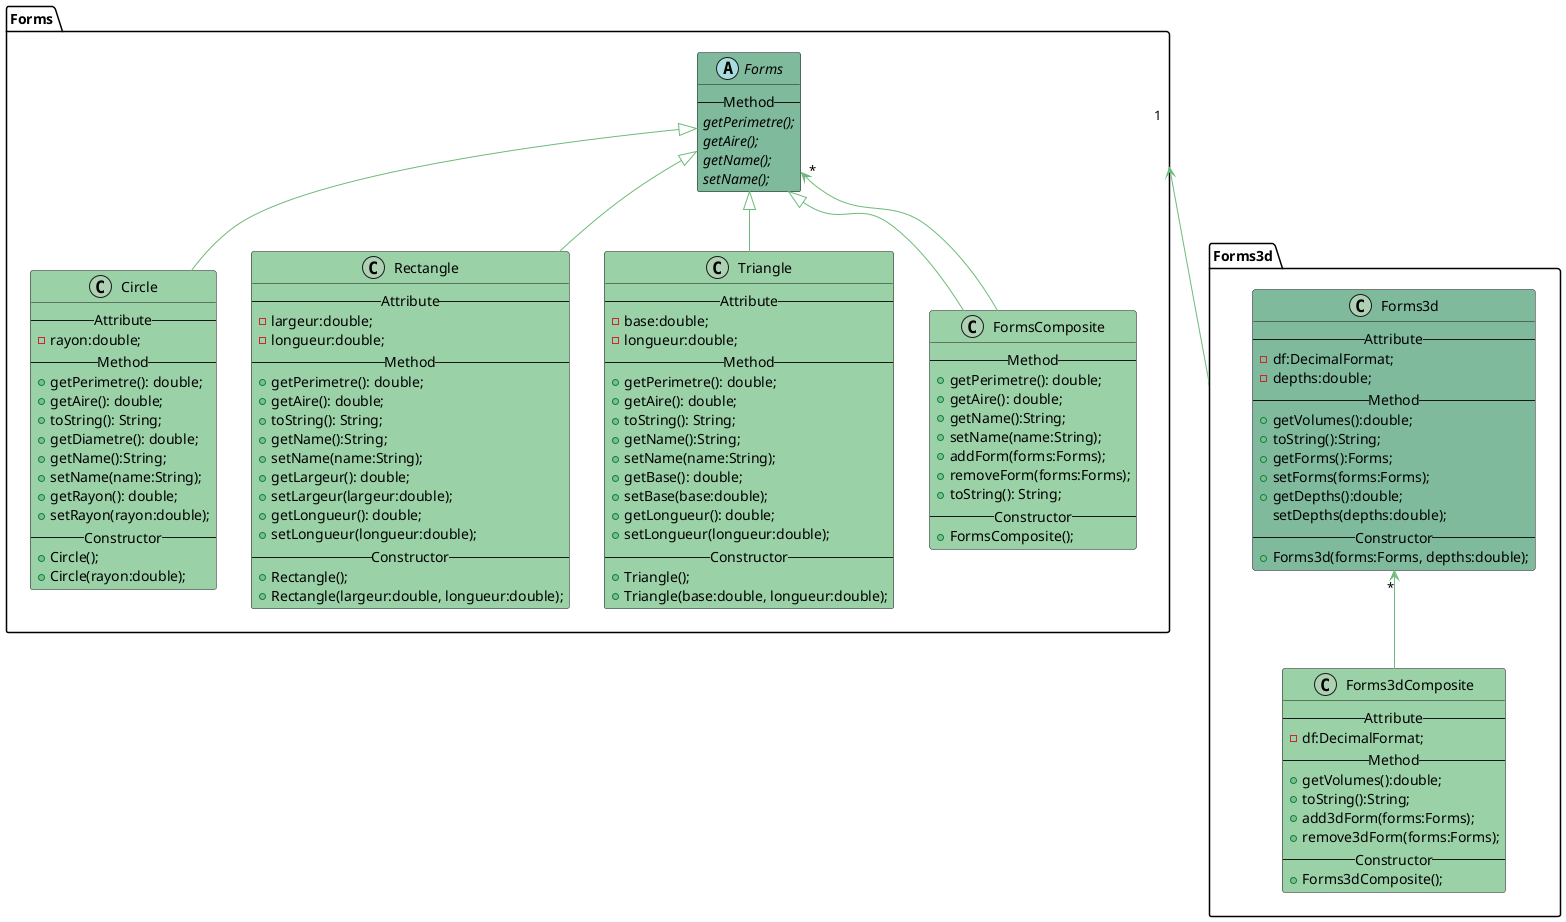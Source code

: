 @startuml

package "Forms" {
    abstract class Forms #80BA9D {
        --Method--
        {abstract} getPerimetre();
        {abstract} getAire();
        {abstract} getName();
        {abstract} setName();
    }

    class Circle #9BD1A7 {
        --Attribute--
        -rayon:double;
        --Method--
        +getPerimetre(): double;
        +getAire(): double;
        +toString(): String;
        +getDiametre(): double;
        +getName():String;
        +setName(name:String);
        +getRayon(): double;
        +setRayon(rayon:double);
        --Constructor--
        +Circle();
        +Circle(rayon:double);
    }

    class Rectangle #9BD1A7 {
        --Attribute--
        -largeur:double;
        -longueur:double;
        --Method--
        +getPerimetre(): double;
        +getAire(): double;
        +toString(): String;
        +getName():String;
        +setName(name:String);
        +getLargeur(): double;
        +setLargeur(largeur:double);
        +getLongueur(): double;
        +setLongueur(longueur:double);
        --Constructor--
        +Rectangle();
        +Rectangle(largeur:double, longueur:double);
    }

    class Triangle #9BD1A7 {
        --Attribute--
        -base:double;
        -longueur:double;
        --Method--
        +getPerimetre(): double;
        +getAire(): double;
        +toString(): String;
        +getName():String;
        +setName(name:String);
        +getBase(): double;
        +setBase(base:double);
        +getLongueur(): double;
        +setLongueur(longueur:double);
        --Constructor--
        +Triangle();
        +Triangle(base:double, longueur:double);
    }

    class FormsComposite #9BD1A7 {
        --Method--
        +getPerimetre(): double;
        +getAire(): double;
        +getName():String;
        +setName(name:String);
        +addForm(forms:Forms);
        +removeForm(forms:Forms);
        +toString(): String;
        --Constructor--
        +FormsComposite();
    }
        Forms <|-- Circle #6CBB7A
        Forms <|-- Rectangle #6CBB7A
        Forms <|-- Triangle #6CBB7A
        Forms <|-- FormsComposite #6CBB7A
        Forms "*" <-- FormsComposite #6CBB7A
}

package "Forms3d" {
    class Forms3d #80BA9D {
        --Attribute--
        -df:DecimalFormat;
        -depths:double;
        --Method--
        +getVolumes():double;
        +toString():String;
        +getForms():Forms;
        +setForms(forms:Forms);
        +getDepths():double;
        setDepths(depths:double);
        --Constructor--
        +Forms3d(forms:Forms, depths:double);
    }

    class Forms3dComposite #9BD1A7 {
        --Attribute--
        -df:DecimalFormat;
        --Method--
        +getVolumes():double;
        +toString():String;
        +add3dForm(forms:Forms);
        +remove3dForm(forms:Forms);
        --Constructor--
        +Forms3dComposite();
    }
    Forms3d "*" <-- Forms3dComposite #6CBB7A
}
Forms "1" <-- Forms3d #6CBB7A


@enduml
